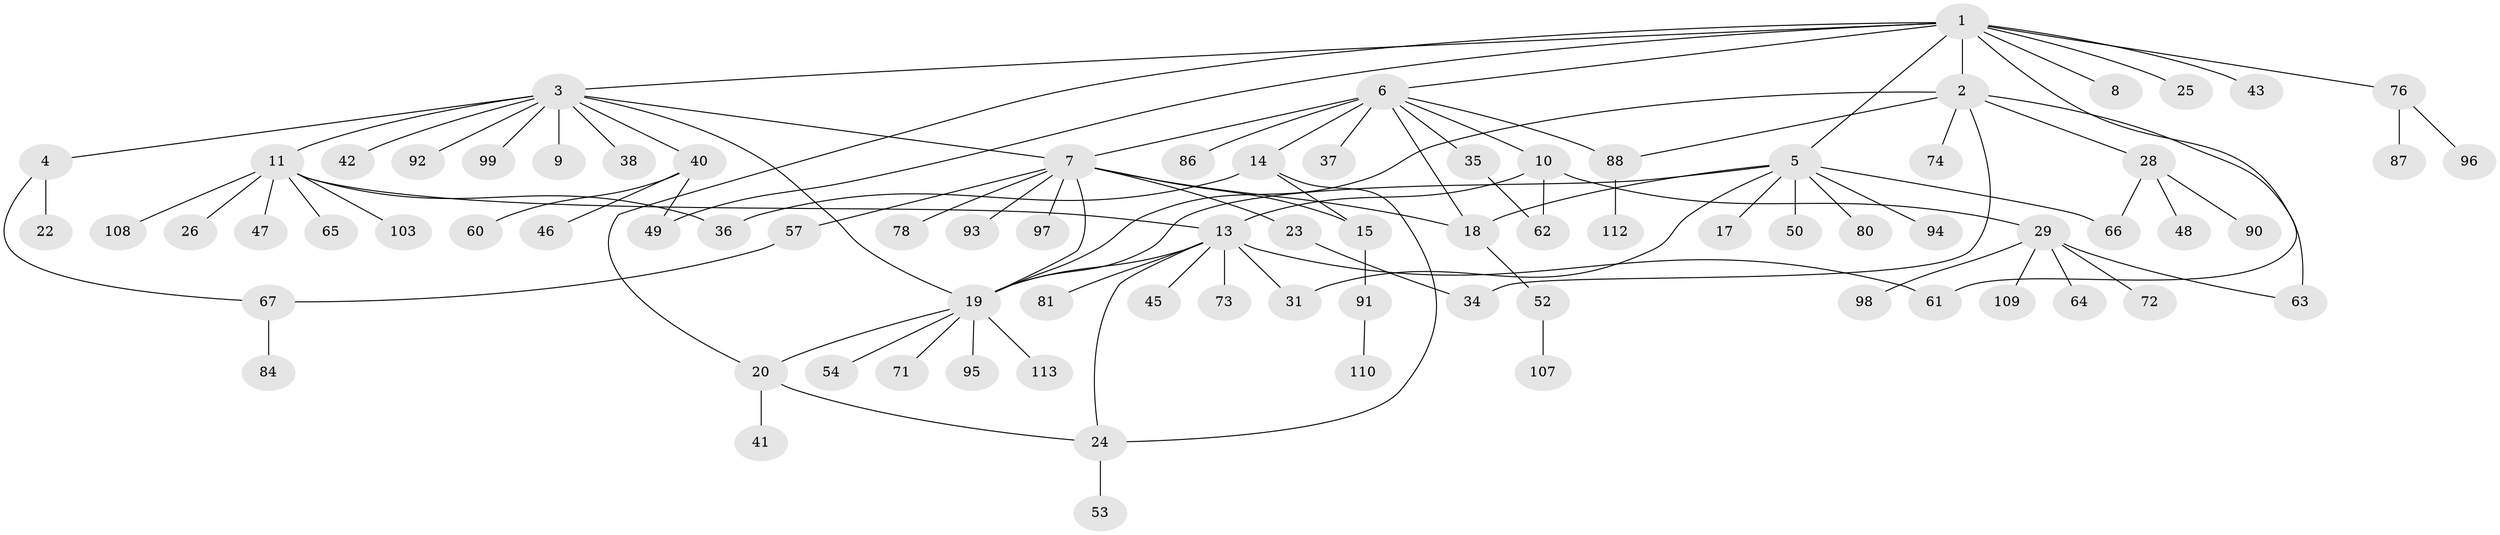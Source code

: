 // Generated by graph-tools (version 1.1) at 2025/51/02/27/25 19:51:54]
// undirected, 82 vertices, 103 edges
graph export_dot {
graph [start="1"]
  node [color=gray90,style=filled];
  1 [super="+55"];
  2 [super="+12"];
  3 [super="+83"];
  4 [super="+27"];
  5 [super="+30"];
  6 [super="+33"];
  7 [super="+32"];
  8;
  9 [super="+75"];
  10;
  11 [super="+21"];
  13 [super="+59"];
  14 [super="+16"];
  15 [super="+69"];
  17 [super="+82"];
  18 [super="+39"];
  19 [super="+100"];
  20 [super="+68"];
  22;
  23;
  24 [super="+44"];
  25;
  26;
  28 [super="+89"];
  29 [super="+101"];
  31;
  34 [super="+70"];
  35 [super="+56"];
  36;
  37;
  38;
  40 [super="+79"];
  41;
  42;
  43 [super="+58"];
  45;
  46;
  47;
  48;
  49 [super="+51"];
  50;
  52 [super="+111"];
  53;
  54;
  57;
  60;
  61 [super="+114"];
  62 [super="+85"];
  63;
  64;
  65;
  66;
  67 [super="+105"];
  71;
  72;
  73 [super="+106"];
  74;
  76 [super="+77"];
  78;
  80;
  81;
  84;
  86;
  87;
  88 [super="+104"];
  90;
  91;
  92;
  93;
  94 [super="+102"];
  95;
  96;
  97;
  98;
  99;
  103;
  107;
  108;
  109;
  110;
  112;
  113;
  1 -- 2;
  1 -- 3;
  1 -- 5;
  1 -- 6;
  1 -- 8;
  1 -- 20;
  1 -- 25;
  1 -- 43;
  1 -- 49;
  1 -- 76;
  1 -- 61;
  2 -- 28;
  2 -- 34;
  2 -- 63;
  2 -- 74;
  2 -- 88;
  2 -- 19;
  3 -- 4;
  3 -- 9;
  3 -- 11;
  3 -- 19;
  3 -- 38;
  3 -- 40;
  3 -- 42;
  3 -- 99;
  3 -- 7;
  3 -- 92;
  4 -- 22;
  4 -- 67;
  5 -- 17;
  5 -- 19;
  5 -- 31;
  5 -- 50;
  5 -- 66;
  5 -- 80;
  5 -- 18;
  5 -- 94;
  6 -- 7;
  6 -- 10;
  6 -- 14;
  6 -- 18;
  6 -- 35;
  6 -- 37;
  6 -- 86;
  6 -- 88;
  7 -- 15;
  7 -- 18;
  7 -- 23;
  7 -- 57;
  7 -- 78;
  7 -- 93;
  7 -- 97;
  7 -- 19;
  10 -- 29;
  10 -- 13;
  10 -- 62;
  11 -- 13;
  11 -- 26;
  11 -- 36;
  11 -- 47;
  11 -- 103;
  11 -- 65;
  11 -- 108;
  13 -- 19;
  13 -- 24;
  13 -- 31;
  13 -- 45;
  13 -- 73;
  13 -- 81;
  13 -- 61;
  14 -- 36;
  14 -- 24;
  14 -- 15;
  15 -- 91;
  18 -- 52;
  19 -- 20;
  19 -- 54;
  19 -- 71;
  19 -- 95;
  19 -- 113;
  20 -- 24;
  20 -- 41;
  23 -- 34;
  24 -- 53;
  28 -- 48;
  28 -- 66;
  28 -- 90;
  29 -- 63;
  29 -- 64;
  29 -- 72;
  29 -- 98;
  29 -- 109;
  35 -- 62;
  40 -- 46;
  40 -- 60;
  40 -- 49;
  52 -- 107;
  57 -- 67;
  67 -- 84;
  76 -- 87;
  76 -- 96;
  88 -- 112;
  91 -- 110;
}

